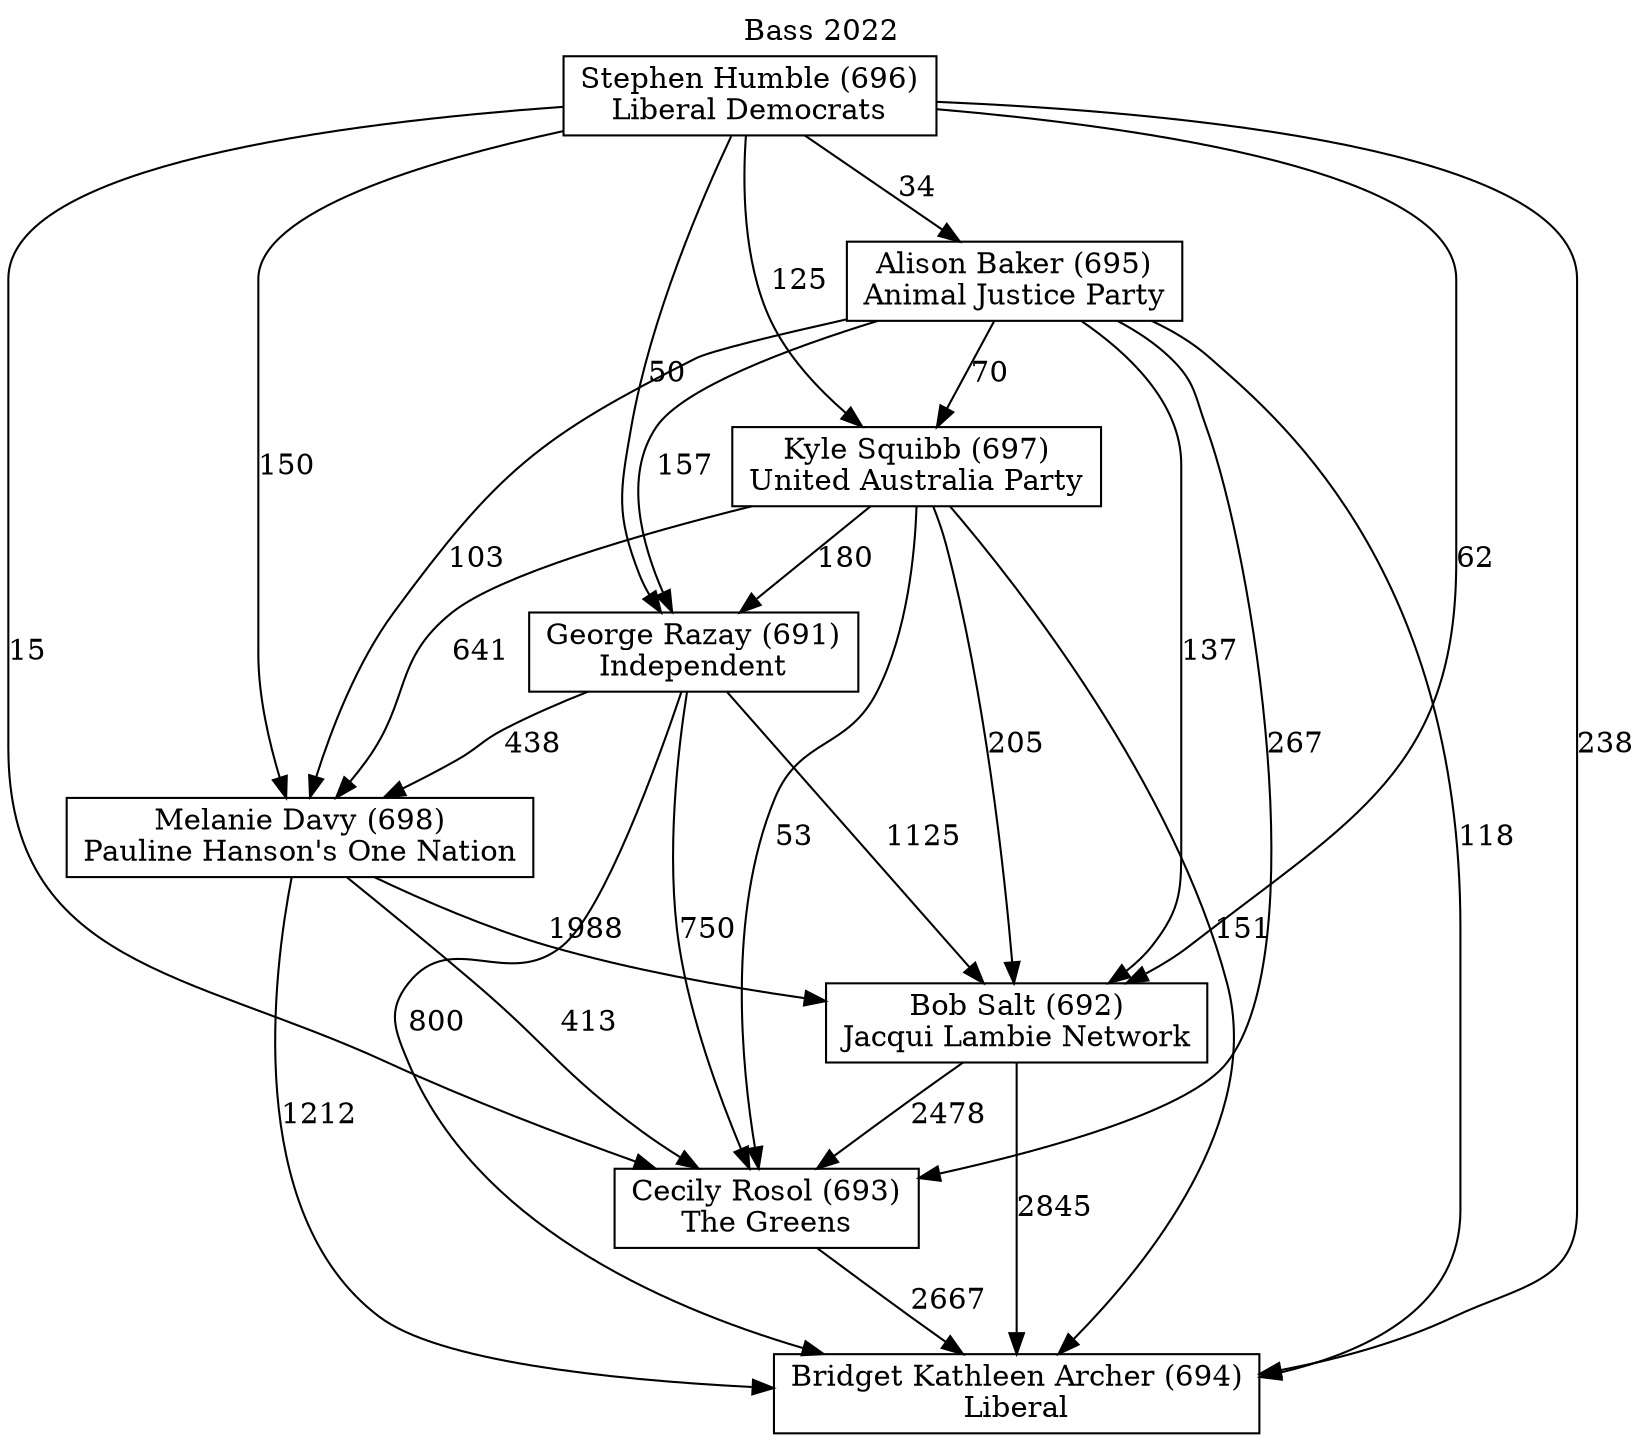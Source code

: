 // House preference flow
digraph "Bridget Kathleen Archer (694)_Bass_2022" {
	graph [label="Bass 2022" labelloc=t mclimit=10]
	node [shape=box]
	"Bridget Kathleen Archer (694)" [label="Bridget Kathleen Archer (694)
Liberal"]
	"Cecily Rosol (693)" [label="Cecily Rosol (693)
The Greens"]
	"Bob Salt (692)" [label="Bob Salt (692)
Jacqui Lambie Network"]
	"Melanie Davy (698)" [label="Melanie Davy (698)
Pauline Hanson's One Nation"]
	"George Razay (691)" [label="George Razay (691)
Independent"]
	"Kyle Squibb (697)" [label="Kyle Squibb (697)
United Australia Party"]
	"Alison Baker (695)" [label="Alison Baker (695)
Animal Justice Party"]
	"Stephen Humble (696)" [label="Stephen Humble (696)
Liberal Democrats"]
	"Cecily Rosol (693)" -> "Bridget Kathleen Archer (694)" [label=2667]
	"Bob Salt (692)" -> "Cecily Rosol (693)" [label=2478]
	"Melanie Davy (698)" -> "Bob Salt (692)" [label=1988]
	"George Razay (691)" -> "Melanie Davy (698)" [label=438]
	"Kyle Squibb (697)" -> "George Razay (691)" [label=180]
	"Alison Baker (695)" -> "Kyle Squibb (697)" [label=70]
	"Stephen Humble (696)" -> "Alison Baker (695)" [label=34]
	"Bob Salt (692)" -> "Bridget Kathleen Archer (694)" [label=2845]
	"Melanie Davy (698)" -> "Bridget Kathleen Archer (694)" [label=1212]
	"George Razay (691)" -> "Bridget Kathleen Archer (694)" [label=800]
	"Kyle Squibb (697)" -> "Bridget Kathleen Archer (694)" [label=151]
	"Alison Baker (695)" -> "Bridget Kathleen Archer (694)" [label=118]
	"Stephen Humble (696)" -> "Bridget Kathleen Archer (694)" [label=238]
	"Stephen Humble (696)" -> "Kyle Squibb (697)" [label=125]
	"Alison Baker (695)" -> "George Razay (691)" [label=157]
	"Stephen Humble (696)" -> "George Razay (691)" [label=50]
	"Kyle Squibb (697)" -> "Melanie Davy (698)" [label=641]
	"Alison Baker (695)" -> "Melanie Davy (698)" [label=103]
	"Stephen Humble (696)" -> "Melanie Davy (698)" [label=150]
	"George Razay (691)" -> "Bob Salt (692)" [label=1125]
	"Kyle Squibb (697)" -> "Bob Salt (692)" [label=205]
	"Alison Baker (695)" -> "Bob Salt (692)" [label=137]
	"Stephen Humble (696)" -> "Bob Salt (692)" [label=62]
	"Melanie Davy (698)" -> "Cecily Rosol (693)" [label=413]
	"George Razay (691)" -> "Cecily Rosol (693)" [label=750]
	"Kyle Squibb (697)" -> "Cecily Rosol (693)" [label=53]
	"Alison Baker (695)" -> "Cecily Rosol (693)" [label=267]
	"Stephen Humble (696)" -> "Cecily Rosol (693)" [label=15]
}
